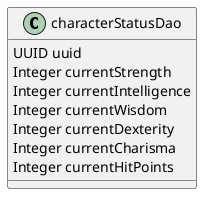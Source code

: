 @startuml
class characterStatusDao {
    UUID uuid
    Integer currentStrength
    Integer currentIntelligence
    Integer currentWisdom
    Integer currentDexterity
    Integer currentCharisma
    Integer currentHitPoints
}
@enduml